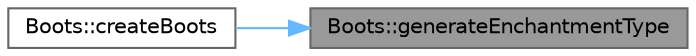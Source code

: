 digraph "Boots::generateEnchantmentType"
{
 // LATEX_PDF_SIZE
  bgcolor="transparent";
  edge [fontname=Helvetica,fontsize=10,labelfontname=Helvetica,labelfontsize=10];
  node [fontname=Helvetica,fontsize=10,shape=box,height=0.2,width=0.4];
  rankdir="RL";
  Node1 [id="Node000001",label="Boots::generateEnchantmentType",height=0.2,width=0.4,color="gray40", fillcolor="grey60", style="filled", fontcolor="black",tooltip="Method to generate a random enchantment type for the Boots object."];
  Node1 -> Node2 [id="edge2_Node000001_Node000002",dir="back",color="steelblue1",style="solid",tooltip=" "];
  Node2 [id="Node000002",label="Boots::createBoots",height=0.2,width=0.4,color="grey40", fillcolor="white", style="filled",URL="$class_boots.html#a1a4f15b5cf808c129d34f8880e8a5b6f",tooltip="Method to create a Boots object with random attributes."];
}

